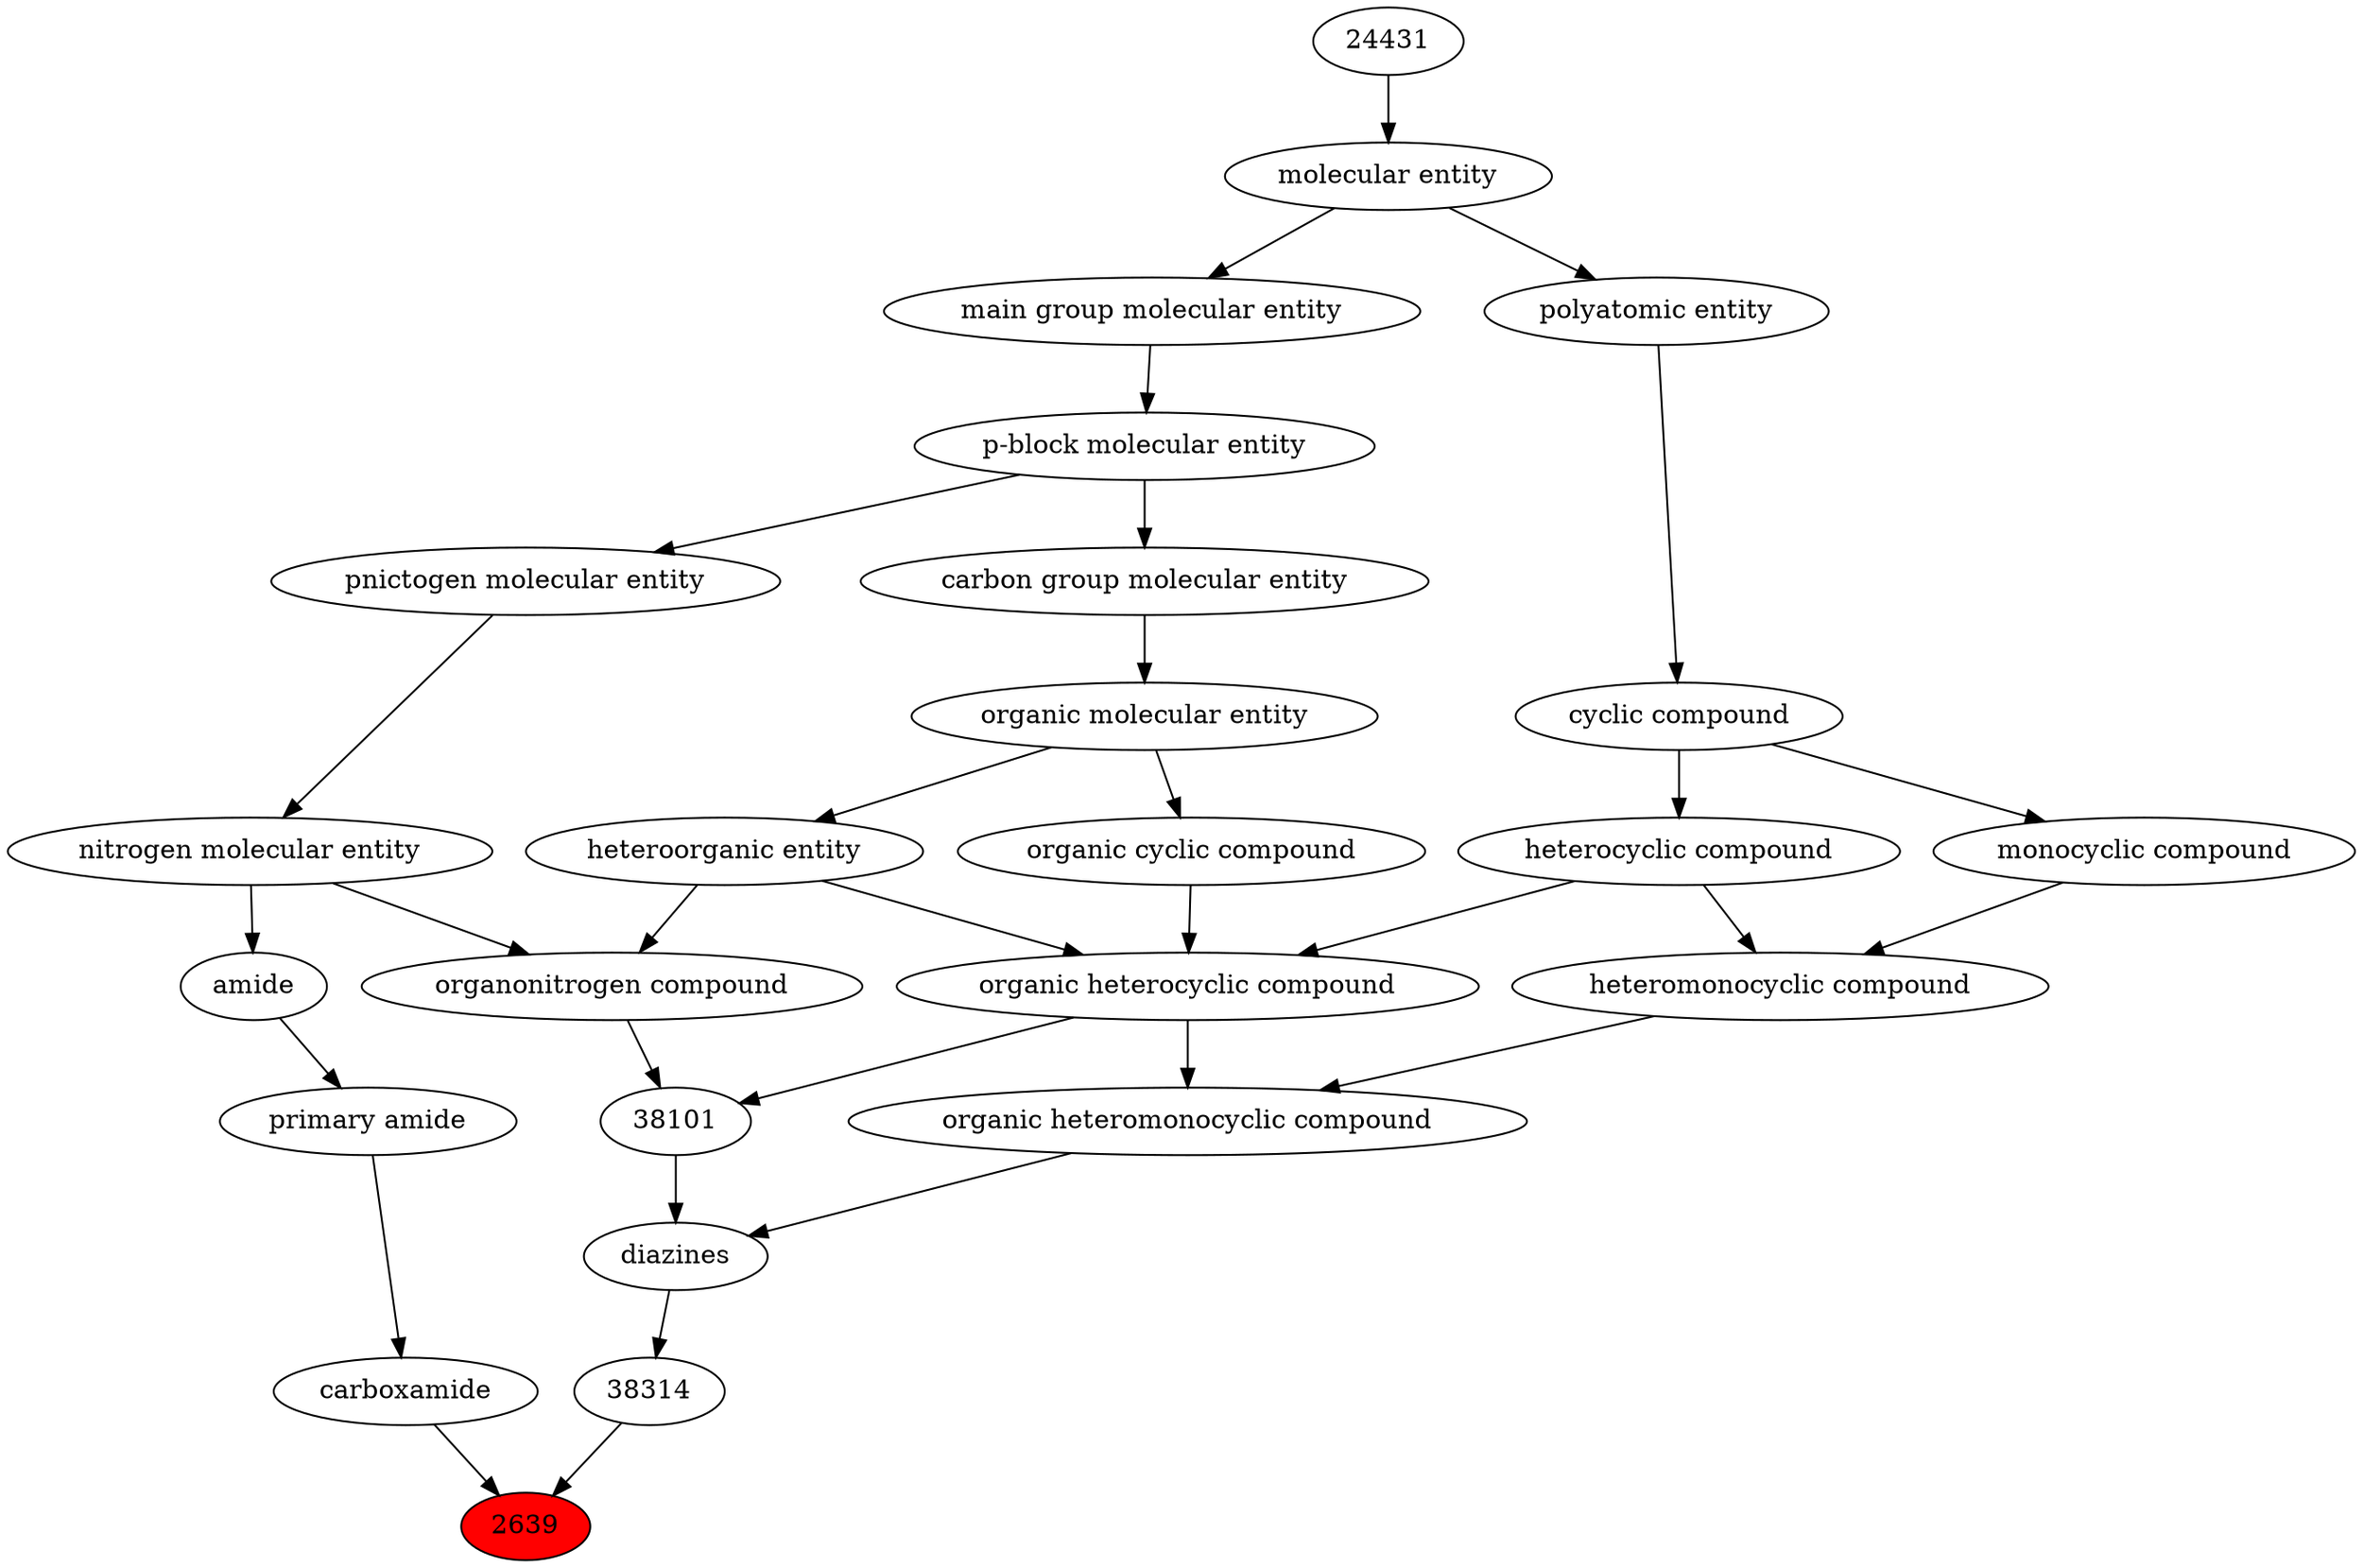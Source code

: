 digraph tree{ 
2639 [label="2639" fillcolor=red style=filled]
37622 -> 2639
38314 -> 2639
37622 [label="carboxamide"]
33256 -> 37622
38314 [label="38314"]
38313 -> 38314
33256 [label="primary amide"]
32988 -> 33256
38313 [label="diazines"]
25693 -> 38313
38101 -> 38313
32988 [label="amide"]
51143 -> 32988
25693 [label="organic heteromonocyclic compound"]
33670 -> 25693
24532 -> 25693
38101 [label="38101"]
24532 -> 38101
35352 -> 38101
51143 [label="nitrogen molecular entity"]
33302 -> 51143
33670 [label="heteromonocyclic compound"]
5686 -> 33670
33661 -> 33670
24532 [label="organic heterocyclic compound"]
33285 -> 24532
33832 -> 24532
5686 -> 24532
35352 [label="organonitrogen compound"]
51143 -> 35352
33285 -> 35352
33302 [label="pnictogen molecular entity"]
33675 -> 33302
5686 [label="heterocyclic compound"]
33595 -> 5686
33661 [label="monocyclic compound"]
33595 -> 33661
33285 [label="heteroorganic entity"]
50860 -> 33285
33832 [label="organic cyclic compound"]
50860 -> 33832
33675 [label="p-block molecular entity"]
33579 -> 33675
33595 [label="cyclic compound"]
36357 -> 33595
50860 [label="organic molecular entity"]
33582 -> 50860
33579 [label="main group molecular entity"]
23367 -> 33579
36357 [label="polyatomic entity"]
23367 -> 36357
33582 [label="carbon group molecular entity"]
33675 -> 33582
23367 [label="molecular entity"]
24431 -> 23367
24431 [label="24431"]
}